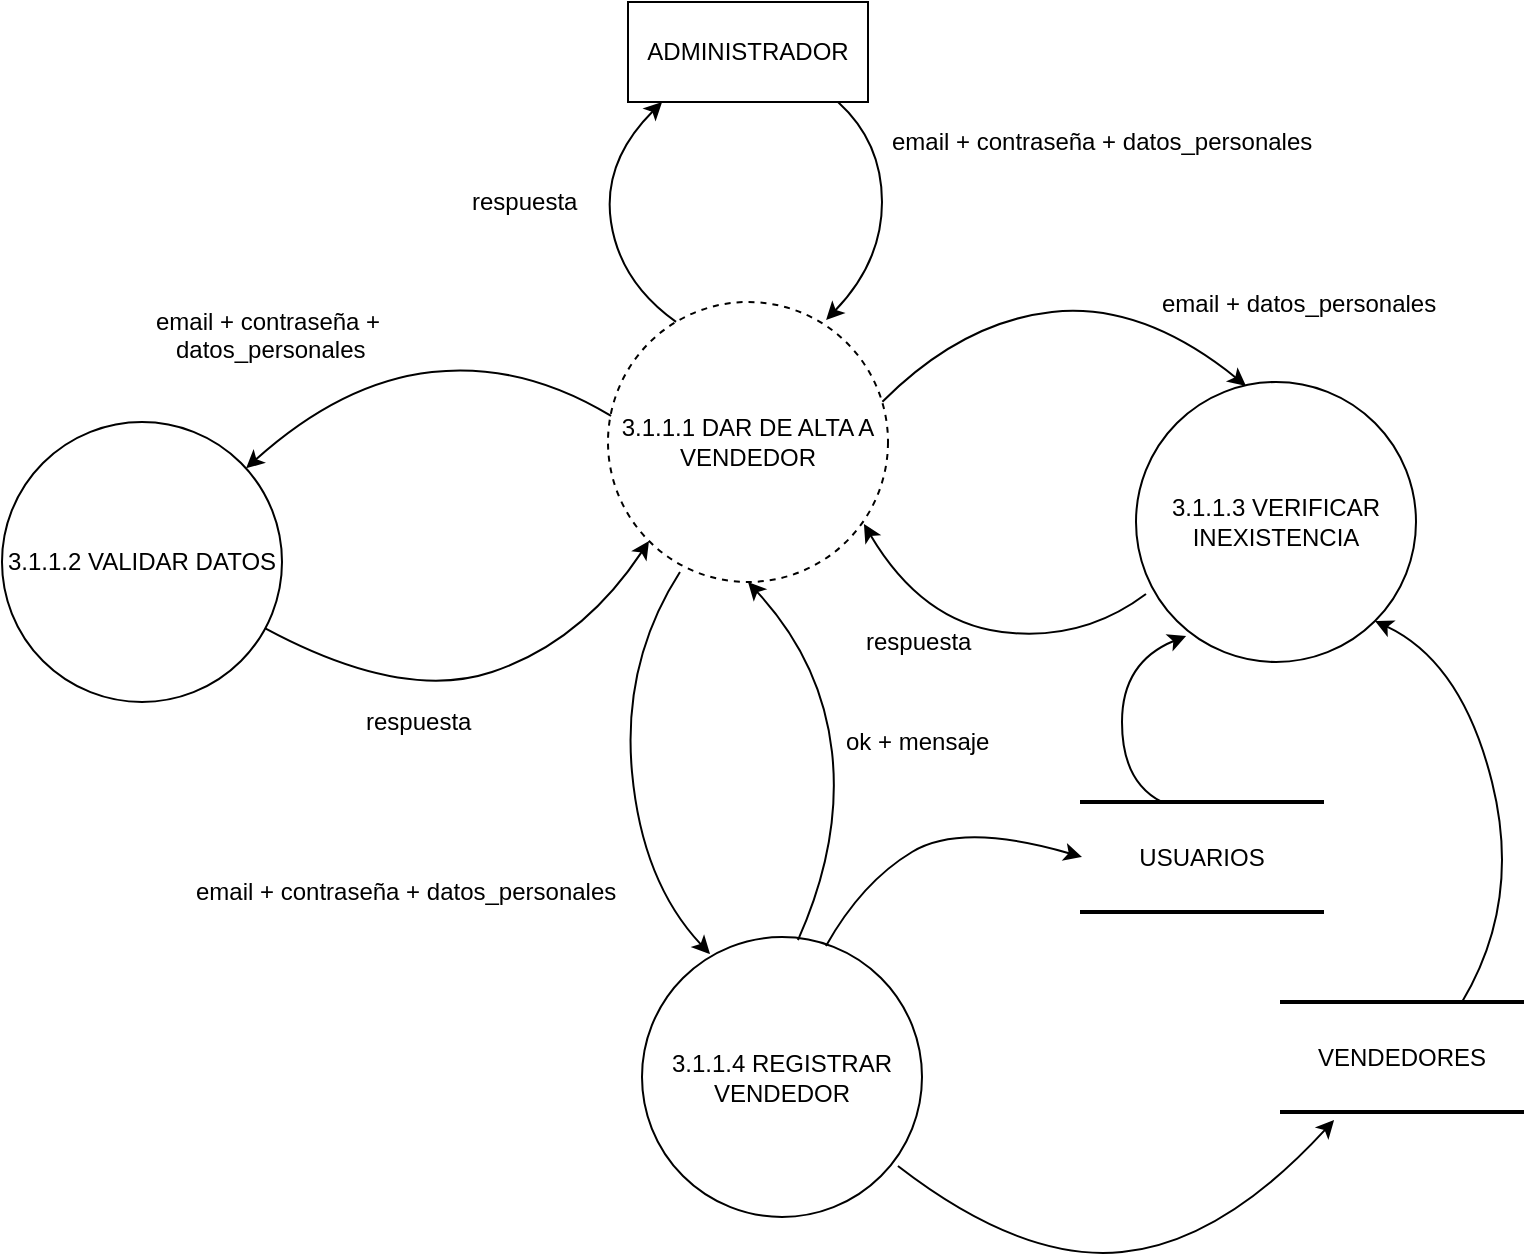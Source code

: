 <mxfile version="12.3.9" type="google" pages="1"><diagram id="609AJtRSwLSWQVkWuPwt" name="Page-1"><mxGraphModel dx="1222" dy="709" grid="1" gridSize="10" guides="1" tooltips="1" connect="1" arrows="1" fold="1" page="1" pageScale="1" pageWidth="827" pageHeight="1169" math="0" shadow="0"><root><mxCell id="0"/><mxCell id="1" parent="0"/><mxCell id="v9R5E0KGi9oWtKK2UXIy-1" value="ADMINISTRADOR" style="rounded=0;whiteSpace=wrap;html=1;" parent="1" vertex="1"><mxGeometry x="346" y="20" width="120" height="50" as="geometry"/></mxCell><mxCell id="v9R5E0KGi9oWtKK2UXIy-2" value="3.1.1.1 DAR DE ALTA A VENDEDOR" style="ellipse;whiteSpace=wrap;html=1;aspect=fixed;dashed=1;" parent="1" vertex="1"><mxGeometry x="336" y="170" width="140" height="140" as="geometry"/></mxCell><mxCell id="v9R5E0KGi9oWtKK2UXIy-3" value="3.1.1.2 VALIDAR DATOS" style="ellipse;whiteSpace=wrap;html=1;aspect=fixed;" parent="1" vertex="1"><mxGeometry x="33" y="230" width="140" height="140" as="geometry"/></mxCell><mxCell id="v9R5E0KGi9oWtKK2UXIy-4" value="3.1.1.4 REGISTRAR VENDEDOR" style="ellipse;whiteSpace=wrap;html=1;aspect=fixed;" parent="1" vertex="1"><mxGeometry x="353" y="487.5" width="140" height="140" as="geometry"/></mxCell><mxCell id="v9R5E0KGi9oWtKK2UXIy-6" value="" style="curved=1;endArrow=classic;html=1;exitX=0.875;exitY=1;exitDx=0;exitDy=0;entryX=0.779;entryY=0.064;entryDx=0;entryDy=0;exitPerimeter=0;entryPerimeter=0;" parent="1" source="v9R5E0KGi9oWtKK2UXIy-1" target="v9R5E0KGi9oWtKK2UXIy-2" edge="1"><mxGeometry width="50" height="50" relative="1" as="geometry"><mxPoint x="173" y="180" as="sourcePoint"/><mxPoint x="413" y="210" as="targetPoint"/><Array as="points"><mxPoint x="473" y="90"/><mxPoint x="473" y="150"/></Array></mxGeometry></mxCell><mxCell id="v9R5E0KGi9oWtKK2UXIy-7" value="email + contraseña + datos_personales" style="text;html=1;resizable=0;points=[];autosize=1;align=left;verticalAlign=top;spacingTop=-4;" parent="1" vertex="1"><mxGeometry x="476" y="80" width="230" height="20" as="geometry"/></mxCell><mxCell id="v9R5E0KGi9oWtKK2UXIy-8" value="USUARIOS" style="shape=partialRectangle;whiteSpace=wrap;html=1;left=0;right=0;fillColor=none;strokeWidth=2;" parent="1" vertex="1"><mxGeometry x="573" y="420" width="120" height="55" as="geometry"/></mxCell><mxCell id="v9R5E0KGi9oWtKK2UXIy-9" value="VENDEDORES" style="shape=partialRectangle;whiteSpace=wrap;html=1;left=0;right=0;fillColor=none;strokeWidth=2;" parent="1" vertex="1"><mxGeometry x="673" y="520" width="120" height="55" as="geometry"/></mxCell><mxCell id="v9R5E0KGi9oWtKK2UXIy-12" value="3.1.1.3 VERIFICAR INEXISTENCIA" style="ellipse;whiteSpace=wrap;html=1;aspect=fixed;" parent="1" vertex="1"><mxGeometry x="600" y="210" width="140" height="140" as="geometry"/></mxCell><mxCell id="v9R5E0KGi9oWtKK2UXIy-13" value="" style="curved=1;endArrow=classic;html=1;exitX=0.011;exitY=0.407;exitDx=0;exitDy=0;exitPerimeter=0;" parent="1" source="v9R5E0KGi9oWtKK2UXIy-2" target="v9R5E0KGi9oWtKK2UXIy-3" edge="1"><mxGeometry width="50" height="50" relative="1" as="geometry"><mxPoint x="361.36" y="315.6" as="sourcePoint"/><mxPoint x="353" y="414" as="targetPoint"/><Array as="points"><mxPoint x="293" y="200"/><mxPoint x="203" y="210"/></Array></mxGeometry></mxCell><mxCell id="v9R5E0KGi9oWtKK2UXIy-16" value="" style="curved=1;endArrow=classic;html=1;entryX=0;entryY=1;entryDx=0;entryDy=0;" parent="1" source="v9R5E0KGi9oWtKK2UXIy-3" target="v9R5E0KGi9oWtKK2UXIy-2" edge="1"><mxGeometry width="50" height="50" relative="1" as="geometry"><mxPoint x="312.497" y="340.503" as="sourcePoint"/><mxPoint x="366.503" y="299.497" as="targetPoint"/><Array as="points"><mxPoint x="233" y="370"/><mxPoint x="323" y="340"/></Array></mxGeometry></mxCell><mxCell id="v9R5E0KGi9oWtKK2UXIy-17" value="email + contraseña + &lt;br&gt;&amp;nbsp; &amp;nbsp;datos_personales" style="text;html=1;resizable=0;points=[];autosize=1;align=left;verticalAlign=top;spacingTop=-4;" parent="1" vertex="1"><mxGeometry x="108" y="170" width="130" height="30" as="geometry"/></mxCell><mxCell id="v9R5E0KGi9oWtKK2UXIy-22" value="" style="curved=1;endArrow=classic;html=1;exitX=0.98;exitY=0.356;exitDx=0;exitDy=0;exitPerimeter=0;entryX=0.393;entryY=0.014;entryDx=0;entryDy=0;entryPerimeter=0;" parent="1" source="v9R5E0KGi9oWtKK2UXIy-2" target="v9R5E0KGi9oWtKK2UXIy-12" edge="1"><mxGeometry width="50" height="50" relative="1" as="geometry"><mxPoint x="476.031" y="223.172" as="sourcePoint"/><mxPoint x="658.54" y="196.98" as="targetPoint"/><Array as="points"><mxPoint x="513" y="180"/><mxPoint x="603" y="170"/></Array></mxGeometry></mxCell><mxCell id="v9R5E0KGi9oWtKK2UXIy-23" value="email + datos_personales" style="text;html=1;resizable=0;points=[];autosize=1;align=left;verticalAlign=top;spacingTop=-4;" parent="1" vertex="1"><mxGeometry x="611" y="161" width="150" height="20" as="geometry"/></mxCell><mxCell id="v9R5E0KGi9oWtKK2UXIy-24" value="" style="curved=1;endArrow=classic;html=1;entryX=1;entryY=1;entryDx=0;entryDy=0;exitX=0.75;exitY=0;exitDx=0;exitDy=0;exitPerimeter=0;" parent="1" source="v9R5E0KGi9oWtKK2UXIy-9" target="v9R5E0KGi9oWtKK2UXIy-12" edge="1"><mxGeometry width="50" height="50" relative="1" as="geometry"><mxPoint x="573" y="420" as="sourcePoint"/><mxPoint x="665.02" y="221.96" as="targetPoint"/><Array as="points"><mxPoint x="793" y="470"/><mxPoint x="763" y="350"/></Array></mxGeometry></mxCell><mxCell id="v9R5E0KGi9oWtKK2UXIy-26" value="" style="curved=1;endArrow=classic;html=1;entryX=0.179;entryY=0.907;entryDx=0;entryDy=0;exitX=0.333;exitY=0;exitDx=0;exitDy=0;exitPerimeter=0;entryPerimeter=0;" parent="1" source="v9R5E0KGi9oWtKK2UXIy-8" target="v9R5E0KGi9oWtKK2UXIy-12" edge="1"><mxGeometry width="50" height="50" relative="1" as="geometry"><mxPoint x="773" y="530" as="sourcePoint"/><mxPoint x="729.497" y="339.497" as="targetPoint"/><Array as="points"><mxPoint x="593" y="410"/><mxPoint x="593" y="350"/></Array></mxGeometry></mxCell><mxCell id="v9R5E0KGi9oWtKK2UXIy-28" value="" style="curved=1;endArrow=classic;html=1;entryX=0.142;entryY=1;entryDx=0;entryDy=0;exitX=0.243;exitY=0.071;exitDx=0;exitDy=0;exitPerimeter=0;entryPerimeter=0;" parent="1" source="v9R5E0KGi9oWtKK2UXIy-2" target="v9R5E0KGi9oWtKK2UXIy-1" edge="1"><mxGeometry width="50" height="50" relative="1" as="geometry"><mxPoint x="351.96" y="185" as="sourcePoint"/><mxPoint x="364.06" y="101.98" as="targetPoint"/><Array as="points"><mxPoint x="342" y="160"/><mxPoint x="333" y="100"/></Array></mxGeometry></mxCell><mxCell id="v9R5E0KGi9oWtKK2UXIy-29" value="respuesta" style="text;html=1;resizable=0;points=[];autosize=1;align=left;verticalAlign=top;spacingTop=-4;" parent="1" vertex="1"><mxGeometry x="266" y="110" width="70" height="20" as="geometry"/></mxCell><mxCell id="v9R5E0KGi9oWtKK2UXIy-30" value="" style="curved=1;endArrow=classic;html=1;entryX=0.914;entryY=0.793;entryDx=0;entryDy=0;entryPerimeter=0;" parent="1" target="v9R5E0KGi9oWtKK2UXIy-2" edge="1"><mxGeometry width="50" height="50" relative="1" as="geometry"><mxPoint x="605" y="316" as="sourcePoint"/><mxPoint x="473" y="350" as="targetPoint"/><Array as="points"><mxPoint x="573" y="340"/><mxPoint x="493" y="330"/></Array></mxGeometry></mxCell><mxCell id="v9R5E0KGi9oWtKK2UXIy-32" value="" style="curved=1;endArrow=classic;html=1;entryX=0.243;entryY=0.061;entryDx=0;entryDy=0;exitX=0.257;exitY=0.964;exitDx=0;exitDy=0;exitPerimeter=0;entryPerimeter=0;" parent="1" source="v9R5E0KGi9oWtKK2UXIy-2" target="v9R5E0KGi9oWtKK2UXIy-4" edge="1"><mxGeometry width="50" height="50" relative="1" as="geometry"><mxPoint x="383.04" y="337.5" as="sourcePoint"/><mxPoint x="390.02" y="447.44" as="targetPoint"/><Array as="points"><mxPoint x="343" y="350"/><mxPoint x="353" y="460"/></Array></mxGeometry></mxCell><mxCell id="v9R5E0KGi9oWtKK2UXIy-33" value="email + contraseña + datos_personales" style="text;html=1;resizable=0;points=[];autosize=1;align=left;verticalAlign=top;spacingTop=-4;" parent="1" vertex="1"><mxGeometry x="128" y="455" width="240" height="20" as="geometry"/></mxCell><mxCell id="v9R5E0KGi9oWtKK2UXIy-35" value="" style="curved=1;endArrow=classic;html=1;exitX=0.657;exitY=0.032;exitDx=0;exitDy=0;exitPerimeter=0;entryX=0;entryY=0.5;entryDx=0;entryDy=0;" parent="1" source="v9R5E0KGi9oWtKK2UXIy-4" target="v9R5E0KGi9oWtKK2UXIy-8" edge="1"><mxGeometry width="50" height="50" relative="1" as="geometry"><mxPoint x="463" y="490" as="sourcePoint"/><mxPoint x="513" y="440" as="targetPoint"/><Array as="points"><mxPoint x="463" y="460"/><mxPoint x="513" y="430"/></Array></mxGeometry></mxCell><mxCell id="v9R5E0KGi9oWtKK2UXIy-36" value="" style="curved=1;endArrow=classic;html=1;exitX=0.914;exitY=0.818;exitDx=0;exitDy=0;exitPerimeter=0;entryX=0.217;entryY=1.073;entryDx=0;entryDy=0;entryPerimeter=0;" parent="1" source="v9R5E0KGi9oWtKK2UXIy-4" target="v9R5E0KGi9oWtKK2UXIy-9" edge="1"><mxGeometry width="50" height="50" relative="1" as="geometry"><mxPoint x="533" y="690" as="sourcePoint"/><mxPoint x="703" y="590" as="targetPoint"/><Array as="points"><mxPoint x="543" y="650"/><mxPoint x="643" y="640"/></Array></mxGeometry></mxCell><mxCell id="v9R5E0KGi9oWtKK2UXIy-38" value="" style="curved=1;endArrow=classic;html=1;exitX=0.557;exitY=0.011;exitDx=0;exitDy=0;exitPerimeter=0;entryX=0.5;entryY=1;entryDx=0;entryDy=0;" parent="1" source="v9R5E0KGi9oWtKK2UXIy-4" target="v9R5E0KGi9oWtKK2UXIy-2" edge="1"><mxGeometry width="50" height="50" relative="1" as="geometry"><mxPoint x="383" y="450" as="sourcePoint"/><mxPoint x="433" y="400" as="targetPoint"/><Array as="points"><mxPoint x="453" y="440"/><mxPoint x="443" y="350"/></Array></mxGeometry></mxCell><mxCell id="v9R5E0KGi9oWtKK2UXIy-39" value="ok + mensaje" style="text;html=1;resizable=0;points=[];autosize=1;align=left;verticalAlign=top;spacingTop=-4;" parent="1" vertex="1"><mxGeometry x="453" y="380" width="90" height="20" as="geometry"/></mxCell><mxCell id="v9R5E0KGi9oWtKK2UXIy-44" value="respuesta" style="text;html=1;resizable=0;points=[];autosize=1;align=left;verticalAlign=top;spacingTop=-4;rotation=0;" parent="1" vertex="1"><mxGeometry x="463" y="330" width="70" height="20" as="geometry"/></mxCell><mxCell id="v9R5E0KGi9oWtKK2UXIy-46" value="respuesta" style="text;html=1;resizable=0;points=[];autosize=1;align=left;verticalAlign=top;spacingTop=-4;" parent="1" vertex="1"><mxGeometry x="213" y="370" width="70" height="20" as="geometry"/></mxCell></root></mxGraphModel></diagram></mxfile>